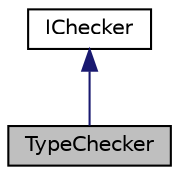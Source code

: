 digraph G
{
  edge [fontname="Helvetica",fontsize="10",labelfontname="Helvetica",labelfontsize="10"];
  node [fontname="Helvetica",fontsize="10",shape=record];
  Node1 [label="TypeChecker",height=0.2,width=0.4,color="black", fillcolor="grey75", style="filled" fontcolor="black"];
  Node2 -> Node1 [dir=back,color="midnightblue",fontsize="10",style="solid",fontname="Helvetica"];
  Node2 [label="IChecker",height=0.2,width=0.4,color="black", fillcolor="white", style="filled",URL="$interface_utopia_1_1_components_1_1_checker_1_1_i_checker.html"];
}
